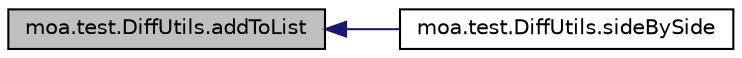 digraph G
{
  edge [fontname="Helvetica",fontsize="10",labelfontname="Helvetica",labelfontsize="10"];
  node [fontname="Helvetica",fontsize="10",shape=record];
  rankdir=LR;
  Node1 [label="moa.test.DiffUtils.addToList",height=0.2,width=0.4,color="black", fillcolor="grey75", style="filled" fontcolor="black"];
  Node1 -> Node2 [dir=back,color="midnightblue",fontsize="10",style="solid",fontname="Helvetica"];
  Node2 [label="moa.test.DiffUtils.sideBySide",height=0.2,width=0.4,color="black", fillcolor="white", style="filled",URL="$classmoa_1_1test_1_1DiffUtils.html#a18144a9e7cf13046ced9986397d46b39",tooltip="Generates a side-by-side diff for the two lists."];
}
